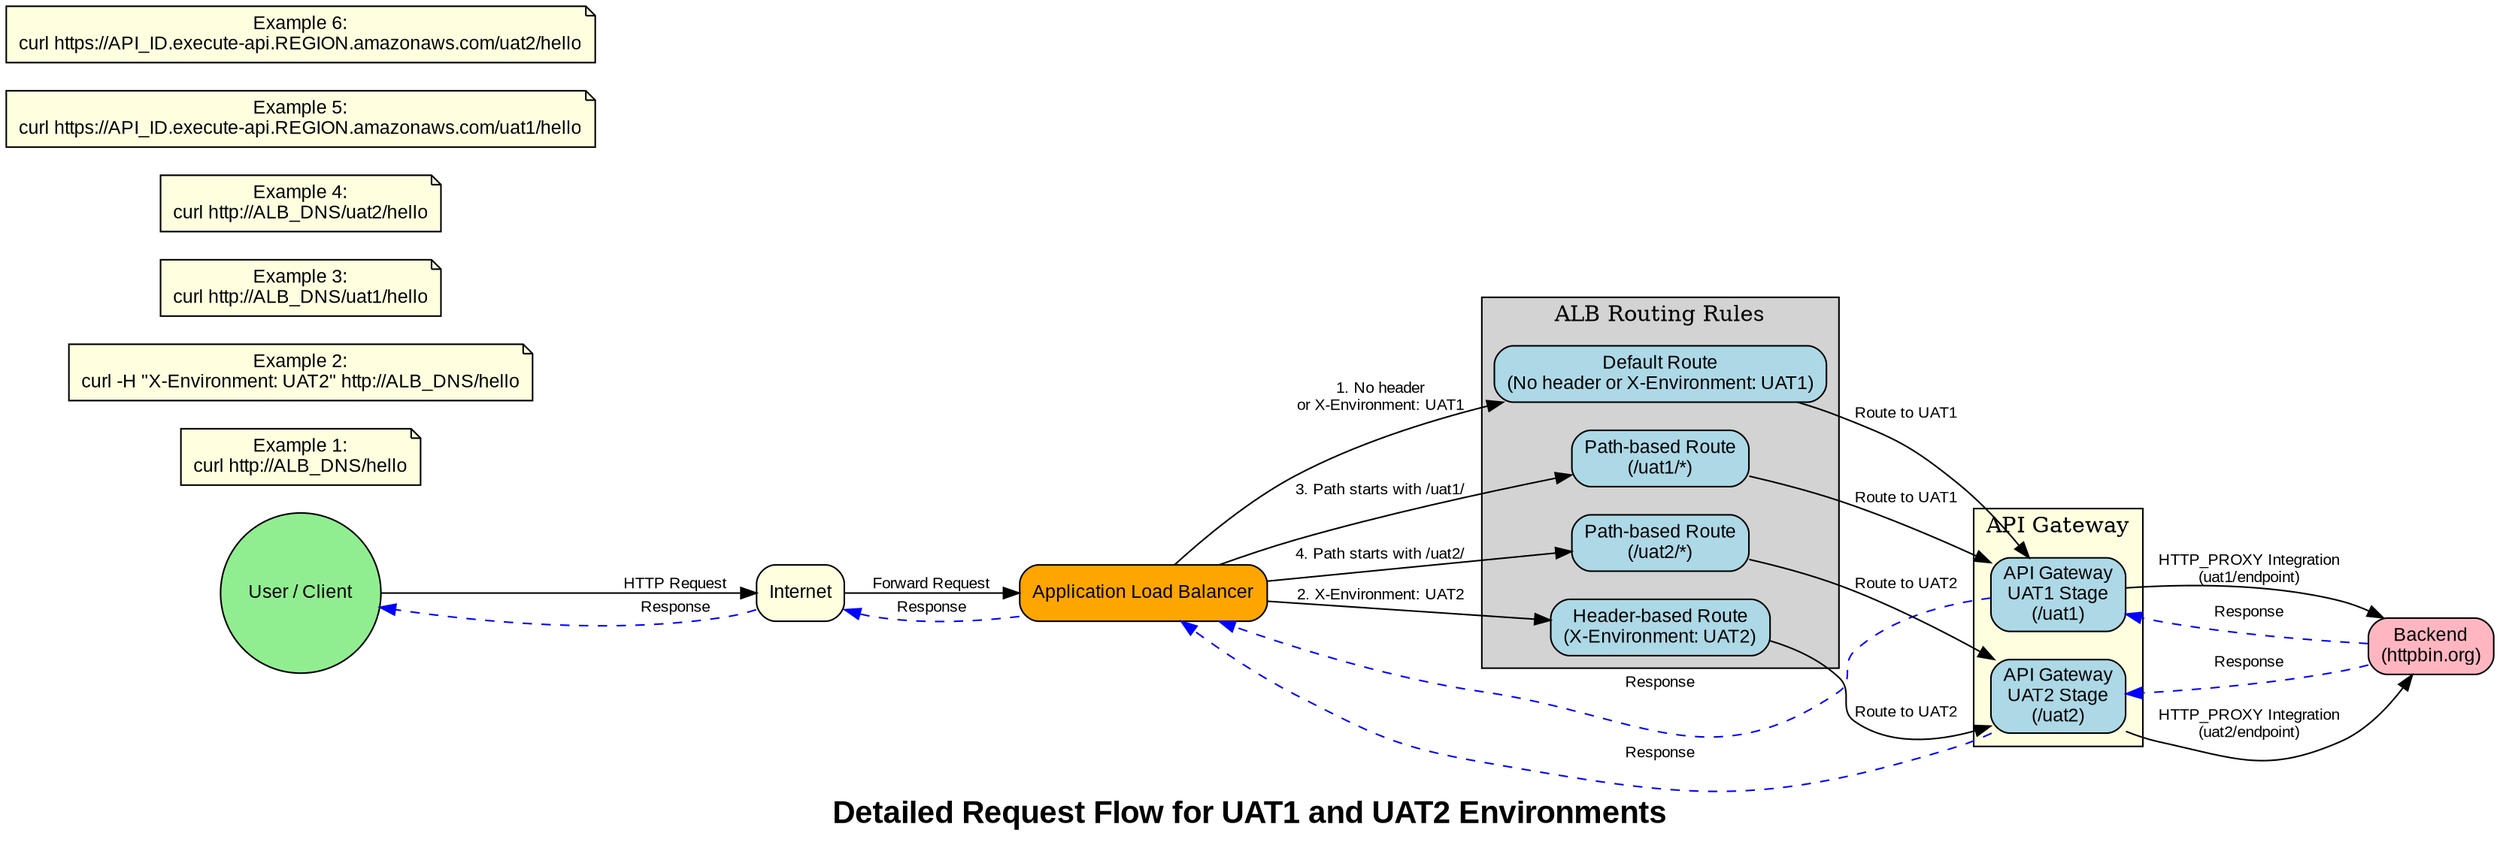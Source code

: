 digraph DetailedRequestFlow {
    rankdir=LR;
    node [shape=box, style="rounded,filled", fillcolor=lightblue, fontname="Arial", fontsize=12];
    edge [fontname="Arial", fontsize=10];
    
    // Define nodes with better labels
    User [label="User / Client", shape=circle, fillcolor=lightgreen];
    Internet [label="Internet", shape=cloud, fillcolor=lightyellow];
    ALB [label="Application Load Balancer", fillcolor=orange];
    
    // Define API Gateway stages
    subgraph cluster_api_gateway {
        label="API Gateway";
        style=filled;
        fillcolor=lightyellow;
        
        APIGW_UAT1 [label="API Gateway\nUAT1 Stage\n(/uat1)"];
        APIGW_UAT2 [label="API Gateway\nUAT2 Stage\n(/uat2)"];
    }
    
    // Define backend integration
    Backend [label="Backend\n(httpbin.org)", fillcolor=lightpink];
    
    // Define routing rules
    subgraph cluster_routing_rules {
        label="ALB Routing Rules";
        style=filled;
        fillcolor=lightgrey;
        
        HeaderUAT1 [label="Default Route\n(No header or X-Environment: UAT1)"];
        HeaderUAT2 [label="Header-based Route\n(X-Environment: UAT2)"];
        PathUAT1 [label="Path-based Route\n(/uat1/*)"];
        PathUAT2 [label="Path-based Route\n(/uat2/*)"];
    }
    
    // Flow connections
    User -> Internet [label="HTTP Request"];
    Internet -> ALB [label="Forward Request"];
    
    // Header-based routing flows
    ALB -> HeaderUAT1 [label="1. No header\nor X-Environment: UAT1"];
    ALB -> HeaderUAT2 [label="2. X-Environment: UAT2"];
    
    // Path-based routing flows
    ALB -> PathUAT1 [label="3. Path starts with /uat1/"];
    ALB -> PathUAT2 [label="4. Path starts with /uat2/"];
    
    // Routes to API Gateway
    HeaderUAT1 -> APIGW_UAT1 [label="Route to UAT1"];
    HeaderUAT2 -> APIGW_UAT2 [label="Route to UAT2"];
    PathUAT1 -> APIGW_UAT1 [label="Route to UAT1"];
    PathUAT2 -> APIGW_UAT2 [label="Route to UAT2"];
    
    // API Gateway to Backend
    APIGW_UAT1 -> Backend [label="HTTP_PROXY Integration\n(uat1/endpoint)"];
    APIGW_UAT2 -> Backend [label="HTTP_PROXY Integration\n(uat2/endpoint)"];
    
    // Response flow
    Backend -> APIGW_UAT1 [label="Response", style="dashed", color="blue"];
    Backend -> APIGW_UAT2 [label="Response", style="dashed", color="blue"];
    APIGW_UAT1 -> ALB [label="Response", style="dashed", color="blue"];
    APIGW_UAT2 -> ALB [label="Response", style="dashed", color="blue"];
    ALB -> Internet [label="Response", style="dashed", color="blue"];
    Internet -> User [label="Response", style="dashed", color="blue"];
    
    // Example request flows
    {rank=same; User Example1 [label="Example 1:\ncurl http://ALB_DNS/hello", shape=note, fillcolor=lightyellow]; }
    {rank=same; User Example2 [label="Example 2:\ncurl -H \"X-Environment: UAT2\" http://ALB_DNS/hello", shape=note, fillcolor=lightyellow]; }
    {rank=same; User Example3 [label="Example 3:\ncurl http://ALB_DNS/uat1/hello", shape=note, fillcolor=lightyellow]; }
    {rank=same; User Example4 [label="Example 4:\ncurl http://ALB_DNS/uat2/hello", shape=note, fillcolor=lightyellow]; }
    
    // Direct API Gateway Access
    {rank=same; User Example5 [label="Example 5:\ncurl https://API_ID.execute-api.REGION.amazonaws.com/uat1/hello", shape=note, fillcolor=lightyellow]; }
    {rank=same; User Example6 [label="Example 6:\ncurl https://API_ID.execute-api.REGION.amazonaws.com/uat2/hello", shape=note, fillcolor=lightyellow]; }
    
    // Add labels for the diagram
    label = "Detailed Request Flow for UAT1 and UAT2 Environments";
    fontsize = 20;
    fontname = "Arial Bold";
} 